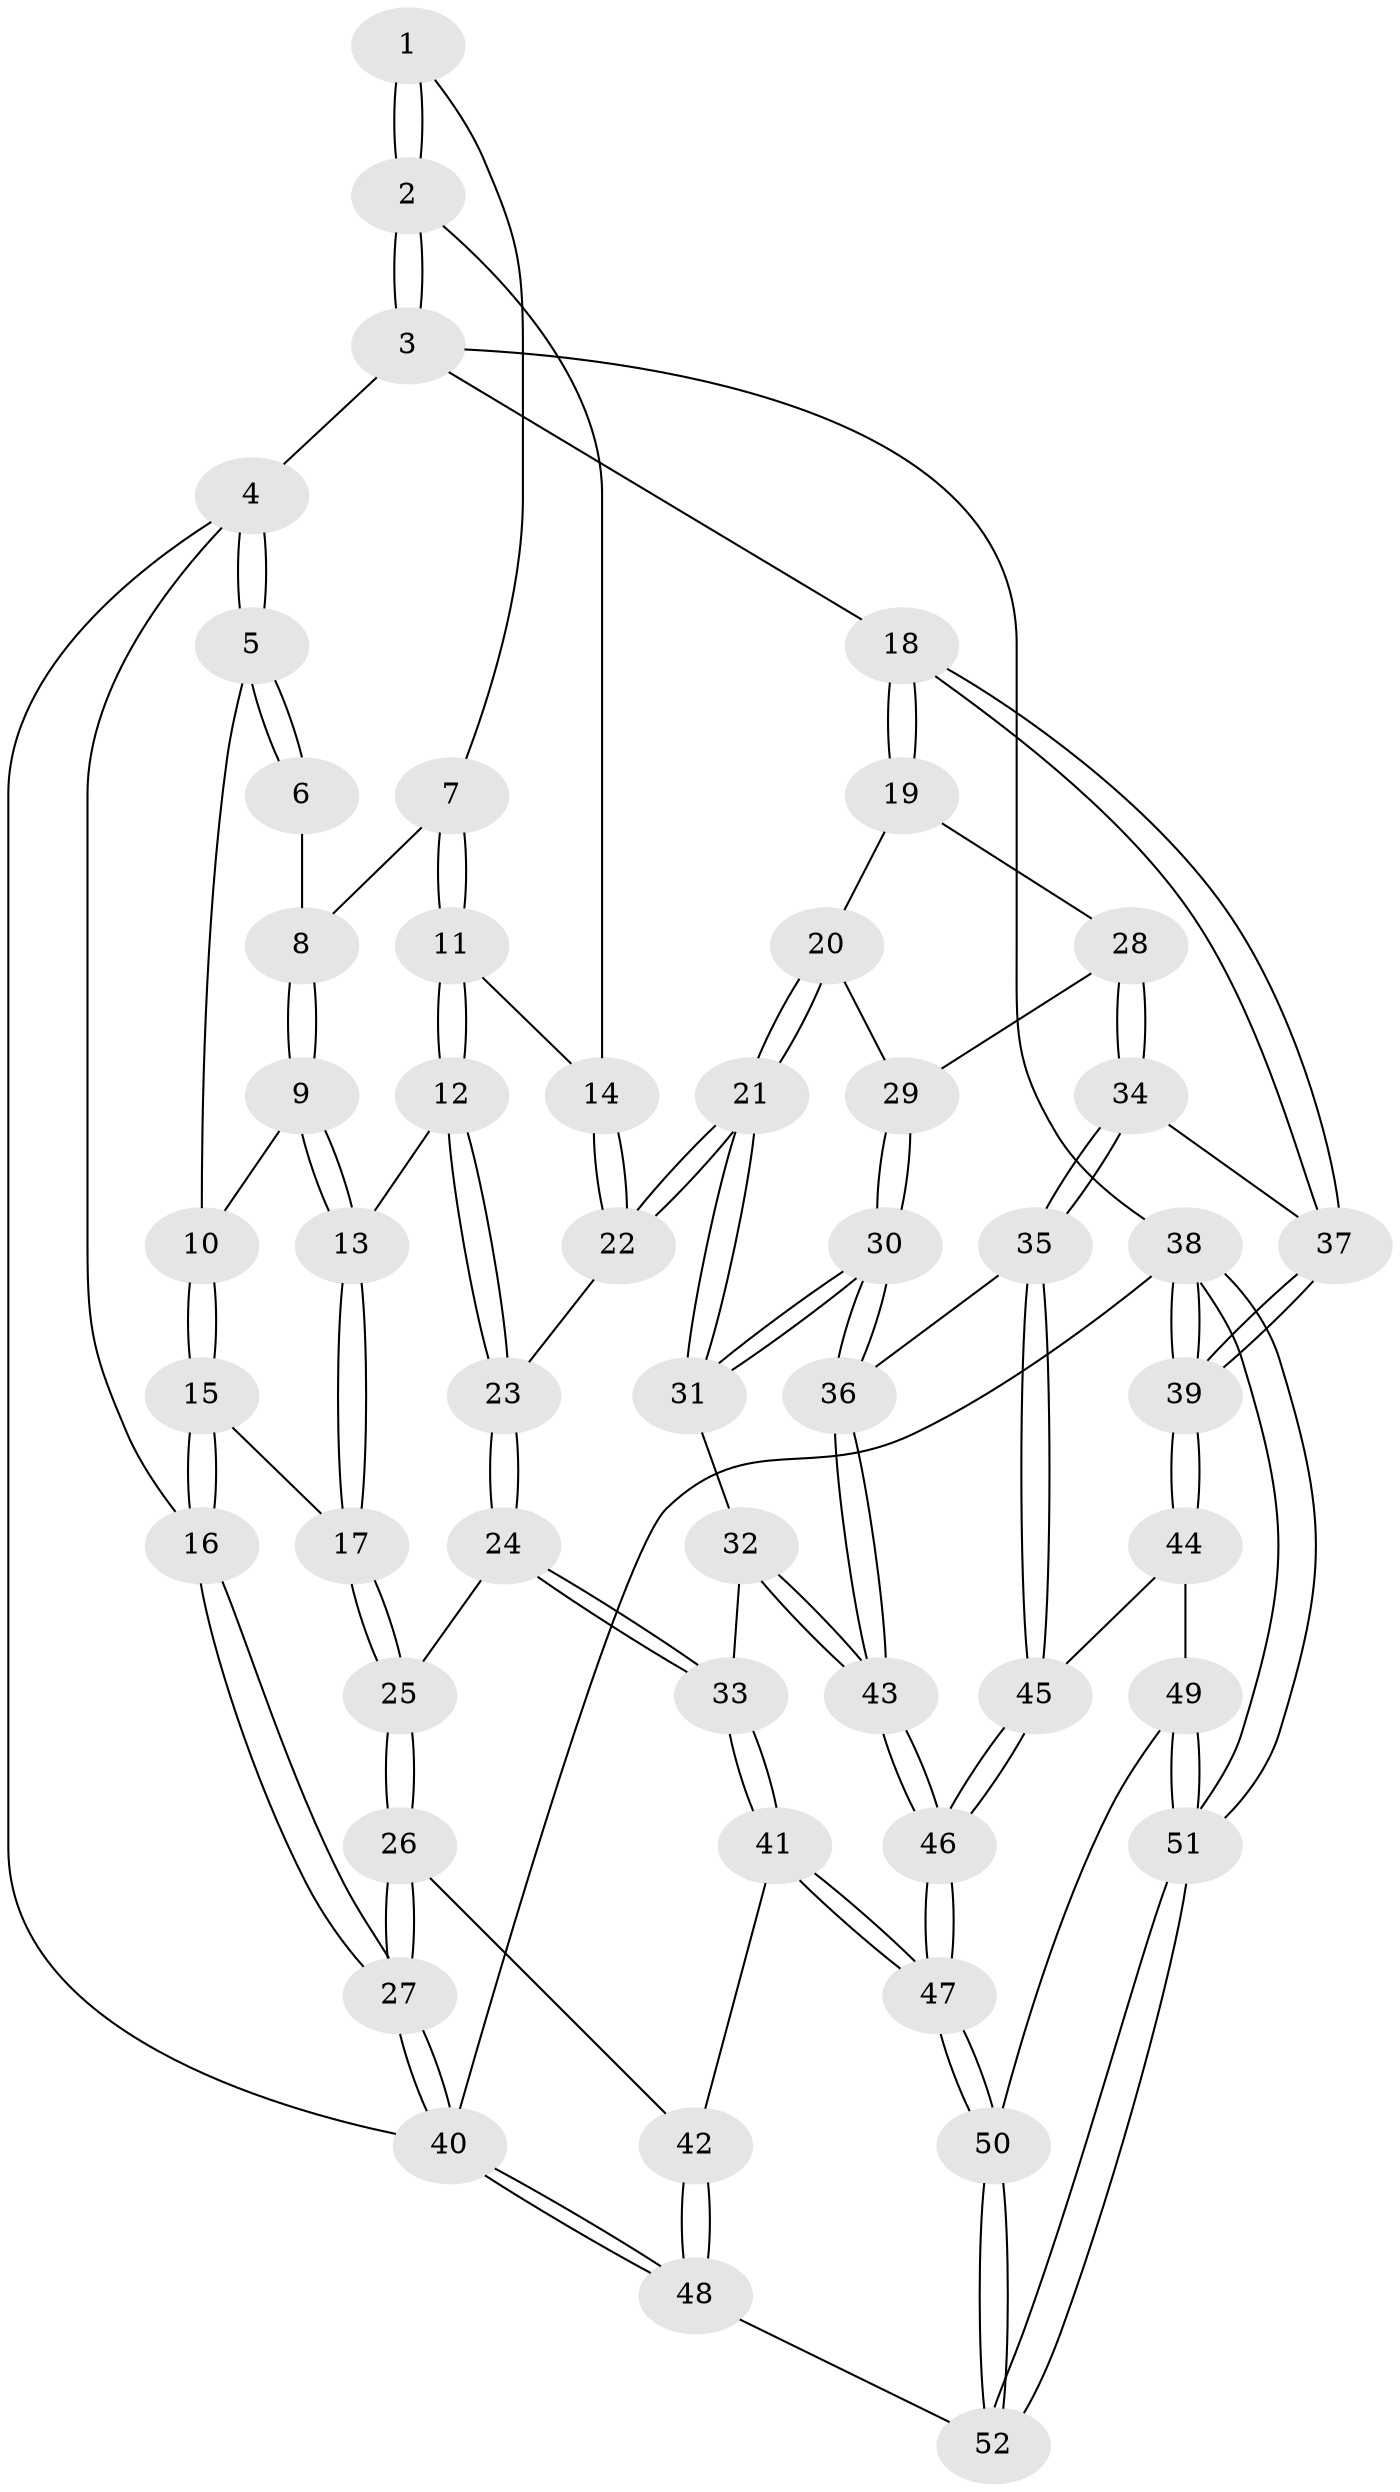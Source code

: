 // Generated by graph-tools (version 1.1) at 2025/01/03/09/25 05:01:02]
// undirected, 52 vertices, 127 edges
graph export_dot {
graph [start="1"]
  node [color=gray90,style=filled];
  1 [pos="+0.3307286162904061+0"];
  2 [pos="+0.749639967915366+0"];
  3 [pos="+1+0"];
  4 [pos="+0+0"];
  5 [pos="+0+0"];
  6 [pos="+0+0"];
  7 [pos="+0.33693726597361995+0.1494800373156665"];
  8 [pos="+0.3363587606456017+0.14940705984917044"];
  9 [pos="+0.19659799532777897+0.18622494726736322"];
  10 [pos="+0.1034436416601171+0.08501942007609993"];
  11 [pos="+0.4221437421268083+0.1874890216999576"];
  12 [pos="+0.41891790966110615+0.21779367365698313"];
  13 [pos="+0.18472850717820366+0.30516225886746123"];
  14 [pos="+0.6736655184402874+0"];
  15 [pos="+0.07165464109554706+0.2771640664336221"];
  16 [pos="+0+0.1757220731870071"];
  17 [pos="+0.1686912811412499+0.3507252289299564"];
  18 [pos="+1+0.10387171877224323"];
  19 [pos="+0.6958409954795911+0.39083362076665107"];
  20 [pos="+0.6220093427049023+0.41364736535683466"];
  21 [pos="+0.5769622853094412+0.4184267485860138"];
  22 [pos="+0.5692118393302984+0.4124419565125859"];
  23 [pos="+0.4321751476118434+0.3715762402996379"];
  24 [pos="+0.2208466560103873+0.5347971962056909"];
  25 [pos="+0.1904980436392869+0.5352987868176153"];
  26 [pos="+0.04290228639648343+0.6258236928094268"];
  27 [pos="+0+0.642933930239655"];
  28 [pos="+0.7627491788613484+0.5267611323964848"];
  29 [pos="+0.6870796950132201+0.5003767572403368"];
  30 [pos="+0.709865293473495+0.665314427024472"];
  31 [pos="+0.5752855895176116+0.5374303597404178"];
  32 [pos="+0.42084000673779054+0.6588339708788701"];
  33 [pos="+0.4093927549329755+0.6607183258008923"];
  34 [pos="+0.8425342829907024+0.6253312282877889"];
  35 [pos="+0.7723084753604296+0.6901860217289136"];
  36 [pos="+0.7323262447994211+0.6915228222841346"];
  37 [pos="+1+0.4885291433606091"];
  38 [pos="+1+1"];
  39 [pos="+1+0.8325445966642961"];
  40 [pos="+0+1"];
  41 [pos="+0.41334076067558695+0.8802767007560118"];
  42 [pos="+0.18581951303046348+0.8284004257893"];
  43 [pos="+0.6500739938697376+0.7457211586393191"];
  44 [pos="+0.8513598083791265+0.8708812728506874"];
  45 [pos="+0.8446887444772125+0.86091279353526"];
  46 [pos="+0.5683878099040409+0.9212628520515663"];
  47 [pos="+0.5026286450715621+1"];
  48 [pos="+0.17404856317352418+1"];
  49 [pos="+0.8488429052189785+0.8843794527956431"];
  50 [pos="+0.5064433505334235+1"];
  51 [pos="+0.9623568540776757+1"];
  52 [pos="+0.5031681344235892+1"];
  1 -- 2;
  1 -- 2;
  1 -- 7;
  2 -- 3;
  2 -- 3;
  2 -- 14;
  3 -- 4;
  3 -- 18;
  3 -- 38;
  4 -- 5;
  4 -- 5;
  4 -- 16;
  4 -- 40;
  5 -- 6;
  5 -- 6;
  5 -- 10;
  6 -- 8;
  7 -- 8;
  7 -- 11;
  7 -- 11;
  8 -- 9;
  8 -- 9;
  9 -- 10;
  9 -- 13;
  9 -- 13;
  10 -- 15;
  10 -- 15;
  11 -- 12;
  11 -- 12;
  11 -- 14;
  12 -- 13;
  12 -- 23;
  12 -- 23;
  13 -- 17;
  13 -- 17;
  14 -- 22;
  14 -- 22;
  15 -- 16;
  15 -- 16;
  15 -- 17;
  16 -- 27;
  16 -- 27;
  17 -- 25;
  17 -- 25;
  18 -- 19;
  18 -- 19;
  18 -- 37;
  18 -- 37;
  19 -- 20;
  19 -- 28;
  20 -- 21;
  20 -- 21;
  20 -- 29;
  21 -- 22;
  21 -- 22;
  21 -- 31;
  21 -- 31;
  22 -- 23;
  23 -- 24;
  23 -- 24;
  24 -- 25;
  24 -- 33;
  24 -- 33;
  25 -- 26;
  25 -- 26;
  26 -- 27;
  26 -- 27;
  26 -- 42;
  27 -- 40;
  27 -- 40;
  28 -- 29;
  28 -- 34;
  28 -- 34;
  29 -- 30;
  29 -- 30;
  30 -- 31;
  30 -- 31;
  30 -- 36;
  30 -- 36;
  31 -- 32;
  32 -- 33;
  32 -- 43;
  32 -- 43;
  33 -- 41;
  33 -- 41;
  34 -- 35;
  34 -- 35;
  34 -- 37;
  35 -- 36;
  35 -- 45;
  35 -- 45;
  36 -- 43;
  36 -- 43;
  37 -- 39;
  37 -- 39;
  38 -- 39;
  38 -- 39;
  38 -- 51;
  38 -- 51;
  38 -- 40;
  39 -- 44;
  39 -- 44;
  40 -- 48;
  40 -- 48;
  41 -- 42;
  41 -- 47;
  41 -- 47;
  42 -- 48;
  42 -- 48;
  43 -- 46;
  43 -- 46;
  44 -- 45;
  44 -- 49;
  45 -- 46;
  45 -- 46;
  46 -- 47;
  46 -- 47;
  47 -- 50;
  47 -- 50;
  48 -- 52;
  49 -- 50;
  49 -- 51;
  49 -- 51;
  50 -- 52;
  50 -- 52;
  51 -- 52;
  51 -- 52;
}
